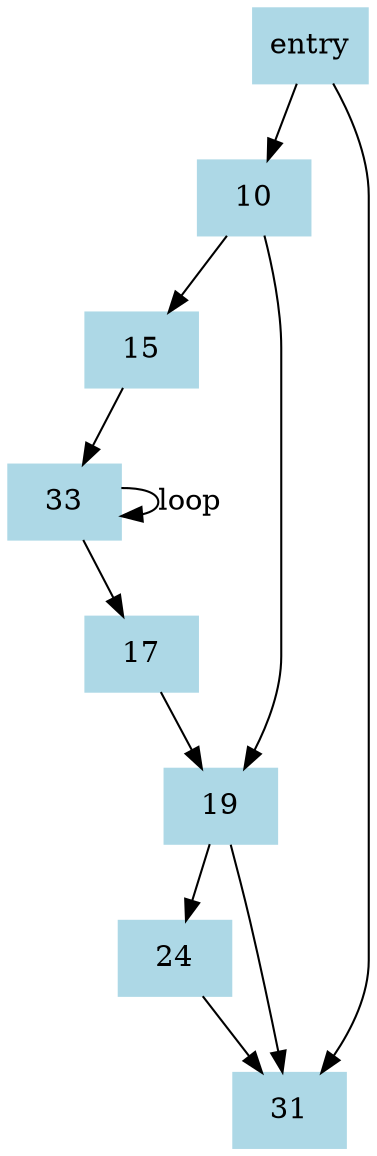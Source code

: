 digraph CFG {
    node [shape=box, style=filled, color=lightblue];
    
    entry [label="entry"];
    10 [label="10"];
    15 [label="15"];
    17 [label="17"];
    19 [label="19"];
    24 [label="24"];
    31 [label="31"];
    33 [label="33"];
    
    entry -> 10 [label=""];
    entry -> 31 [label=""];
    
    10 -> 19 [label=""];
    10 -> 15 [label=""];
    
    15 -> 33 [label=""];
    
    19 -> 24 [label=""];
    19 -> 31 [label=""];
    
    24 -> 31 [label=""];
    
    33 -> 17 [label=""];
    33 -> 33 [label="loop"];
    
    17 -> 19 [label=""];
}